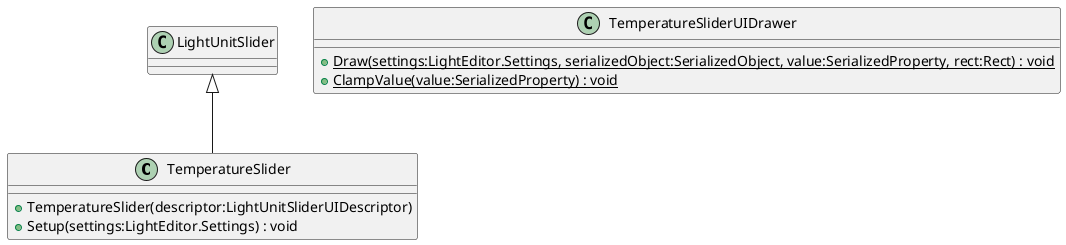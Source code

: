 @startuml
class TemperatureSlider {
    + TemperatureSlider(descriptor:LightUnitSliderUIDescriptor)
    + Setup(settings:LightEditor.Settings) : void
}
class TemperatureSliderUIDrawer {
    + {static} Draw(settings:LightEditor.Settings, serializedObject:SerializedObject, value:SerializedProperty, rect:Rect) : void
    + {static} ClampValue(value:SerializedProperty) : void
}
LightUnitSlider <|-- TemperatureSlider
@enduml
